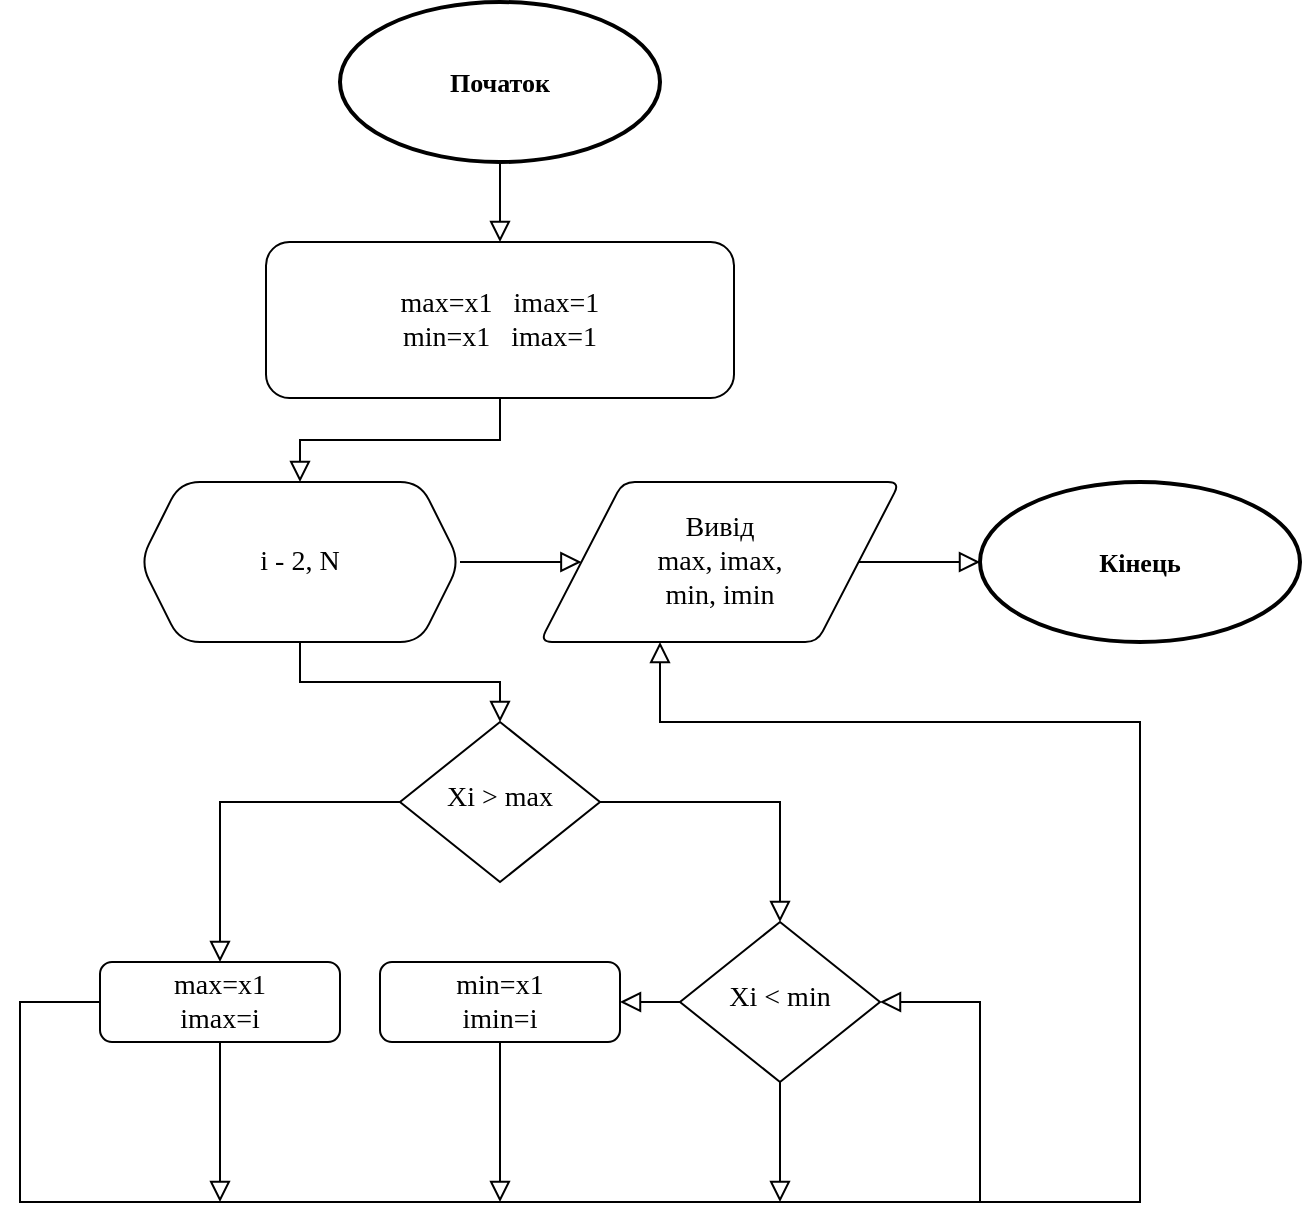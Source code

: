 <mxfile version="14.4.4" type="github">
  <diagram id="C5RBs43oDa-KdzZeNtuy" name="Page-1">
    <mxGraphModel dx="1199" dy="624" grid="1" gridSize="10" guides="1" tooltips="1" connect="1" arrows="1" fold="1" page="1" pageScale="1" pageWidth="800" pageHeight="1000" math="0" shadow="0">
      <root>
        <mxCell id="WIyWlLk6GJQsqaUBKTNV-0" />
        <mxCell id="WIyWlLk6GJQsqaUBKTNV-1" parent="WIyWlLk6GJQsqaUBKTNV-0" />
        <mxCell id="WIyWlLk6GJQsqaUBKTNV-2" value="" style="rounded=0;html=1;jettySize=auto;orthogonalLoop=1;fontSize=11;endArrow=block;endFill=0;endSize=8;strokeWidth=1;shadow=0;labelBackgroundColor=none;edgeStyle=orthogonalEdgeStyle;entryX=0.5;entryY=0;entryDx=0;entryDy=0;" parent="WIyWlLk6GJQsqaUBKTNV-1" source="WIyWlLk6GJQsqaUBKTNV-3" target="QRq6WLCsMnN_rYqQwL6p-9" edge="1">
          <mxGeometry relative="1" as="geometry" />
        </mxCell>
        <mxCell id="WIyWlLk6GJQsqaUBKTNV-3" value="&lt;font style=&quot;font-size: 14px&quot; face=&quot;montserrat&quot; data-font-src=&quot;https://fonts.googleapis.com/css?family=montserrat&quot;&gt;max=x1&amp;nbsp; &amp;nbsp;imax=1&lt;br&gt;min=x1&amp;nbsp; &amp;nbsp;imax=1&lt;/font&gt;" style="rounded=1;whiteSpace=wrap;html=1;fontSize=12;glass=0;strokeWidth=1;shadow=0;" parent="WIyWlLk6GJQsqaUBKTNV-1" vertex="1">
          <mxGeometry x="203" y="160" width="234" height="78" as="geometry" />
        </mxCell>
        <mxCell id="WIyWlLk6GJQsqaUBKTNV-4" value="" style="rounded=0;html=1;jettySize=auto;orthogonalLoop=1;fontSize=11;endArrow=block;endFill=0;endSize=8;strokeWidth=1;shadow=0;labelBackgroundColor=none;edgeStyle=orthogonalEdgeStyle;exitX=0.5;exitY=1;exitDx=0;exitDy=0;" parent="WIyWlLk6GJQsqaUBKTNV-1" source="QRq6WLCsMnN_rYqQwL6p-9" target="WIyWlLk6GJQsqaUBKTNV-10" edge="1">
          <mxGeometry y="20" relative="1" as="geometry">
            <mxPoint as="offset" />
          </mxGeometry>
        </mxCell>
        <mxCell id="WIyWlLk6GJQsqaUBKTNV-5" value="" style="edgeStyle=orthogonalEdgeStyle;rounded=0;html=1;jettySize=auto;orthogonalLoop=1;fontSize=11;endArrow=block;endFill=0;endSize=8;strokeWidth=1;shadow=0;labelBackgroundColor=none;exitX=1;exitY=0.5;exitDx=0;exitDy=0;entryX=0;entryY=0.5;entryDx=0;entryDy=0;" parent="WIyWlLk6GJQsqaUBKTNV-1" source="QRq6WLCsMnN_rYqQwL6p-9" target="QRq6WLCsMnN_rYqQwL6p-6" edge="1">
          <mxGeometry y="10" relative="1" as="geometry">
            <mxPoint as="offset" />
          </mxGeometry>
        </mxCell>
        <mxCell id="WIyWlLk6GJQsqaUBKTNV-8" value="" style="rounded=0;html=1;jettySize=auto;orthogonalLoop=1;fontSize=11;endArrow=block;endFill=0;endSize=8;strokeWidth=1;shadow=0;labelBackgroundColor=none;edgeStyle=orthogonalEdgeStyle;" parent="WIyWlLk6GJQsqaUBKTNV-1" source="WIyWlLk6GJQsqaUBKTNV-10" target="WIyWlLk6GJQsqaUBKTNV-11" edge="1">
          <mxGeometry x="-0.294" y="20" relative="1" as="geometry">
            <mxPoint as="offset" />
          </mxGeometry>
        </mxCell>
        <mxCell id="WIyWlLk6GJQsqaUBKTNV-9" value="" style="edgeStyle=orthogonalEdgeStyle;rounded=0;html=1;jettySize=auto;orthogonalLoop=1;fontSize=11;endArrow=block;endFill=0;endSize=8;strokeWidth=1;shadow=0;labelBackgroundColor=none;entryX=0.5;entryY=0;entryDx=0;entryDy=0;" parent="WIyWlLk6GJQsqaUBKTNV-1" source="WIyWlLk6GJQsqaUBKTNV-10" target="QRq6WLCsMnN_rYqQwL6p-17" edge="1">
          <mxGeometry y="10" relative="1" as="geometry">
            <mxPoint as="offset" />
          </mxGeometry>
        </mxCell>
        <mxCell id="WIyWlLk6GJQsqaUBKTNV-10" value="&lt;font face=&quot;montserrat&quot; data-font-src=&quot;https://fonts.googleapis.com/css?family=montserrat&quot; style=&quot;font-size: 14px&quot;&gt;Xi &amp;gt; max&lt;/font&gt;" style="rhombus;whiteSpace=wrap;html=1;shadow=0;fontFamily=Helvetica;fontSize=12;align=center;strokeWidth=1;spacing=6;spacingTop=-4;" parent="WIyWlLk6GJQsqaUBKTNV-1" vertex="1">
          <mxGeometry x="270" y="400" width="100" height="80" as="geometry" />
        </mxCell>
        <mxCell id="WIyWlLk6GJQsqaUBKTNV-11" value="&lt;font face=&quot;montserrat&quot; data-font-src=&quot;https://fonts.googleapis.com/css?family=montserrat&quot; style=&quot;font-size: 14px&quot;&gt;max=x1&lt;br&gt;imax=i&lt;br&gt;&lt;/font&gt;" style="rounded=1;whiteSpace=wrap;html=1;fontSize=12;glass=0;strokeWidth=1;shadow=0;" parent="WIyWlLk6GJQsqaUBKTNV-1" vertex="1">
          <mxGeometry x="120" y="520" width="120" height="40" as="geometry" />
        </mxCell>
        <mxCell id="QRq6WLCsMnN_rYqQwL6p-1" value="&lt;h4&gt;&lt;font face=&quot;montserrat&quot; data-font-src=&quot;https://fonts.googleapis.com/css?family=montserrat&quot; style=&quot;font-size: 13px&quot;&gt;Початок&lt;/font&gt;&lt;/h4&gt;" style="strokeWidth=2;html=1;shape=mxgraph.flowchart.start_1;whiteSpace=wrap;" vertex="1" parent="WIyWlLk6GJQsqaUBKTNV-1">
          <mxGeometry x="240" y="40" width="160" height="80" as="geometry" />
        </mxCell>
        <mxCell id="QRq6WLCsMnN_rYqQwL6p-3" value="" style="rounded=0;html=1;jettySize=auto;orthogonalLoop=1;fontSize=11;endArrow=block;endFill=0;endSize=8;strokeWidth=1;shadow=0;labelBackgroundColor=none;edgeStyle=orthogonalEdgeStyle;exitX=0.5;exitY=1;exitDx=0;exitDy=0;exitPerimeter=0;" edge="1" parent="WIyWlLk6GJQsqaUBKTNV-1" source="QRq6WLCsMnN_rYqQwL6p-1">
          <mxGeometry relative="1" as="geometry">
            <mxPoint x="390" y="150" as="sourcePoint" />
            <mxPoint x="320" y="160" as="targetPoint" />
          </mxGeometry>
        </mxCell>
        <mxCell id="QRq6WLCsMnN_rYqQwL6p-6" value="&lt;font style=&quot;font-size: 14px&quot; face=&quot;montserrat&quot; data-font-src=&quot;https://fonts.googleapis.com/css?family=montserrat&quot;&gt;Вивід&lt;br&gt;max, imax,&lt;br&gt;min, imin&lt;/font&gt;" style="shape=parallelogram;html=1;strokeWidth=1;perimeter=parallelogramPerimeter;whiteSpace=wrap;rounded=1;arcSize=12;size=0.23;" vertex="1" parent="WIyWlLk6GJQsqaUBKTNV-1">
          <mxGeometry x="340" y="280" width="180" height="80" as="geometry" />
        </mxCell>
        <mxCell id="QRq6WLCsMnN_rYqQwL6p-9" value="&lt;font face=&quot;montserrat&quot; data-font-src=&quot;https://fonts.googleapis.com/css?family=montserrat&quot; style=&quot;font-size: 14px&quot;&gt;i - 2, N&lt;/font&gt;" style="shape=hexagon;perimeter=hexagonPerimeter2;whiteSpace=wrap;html=1;fixedSize=1;strokeWidth=1;rounded=1;shadow=0;sketch=0;" vertex="1" parent="WIyWlLk6GJQsqaUBKTNV-1">
          <mxGeometry x="140" y="280" width="160" height="80" as="geometry" />
        </mxCell>
        <mxCell id="QRq6WLCsMnN_rYqQwL6p-10" value="&lt;font face=&quot;montserrat&quot; data-font-src=&quot;https://fonts.googleapis.com/css?family=montserrat&quot; style=&quot;font-size: 14px&quot;&gt;min=x1&lt;br&gt;imin=i&lt;br&gt;&lt;/font&gt;" style="rounded=1;whiteSpace=wrap;html=1;fontSize=12;glass=0;strokeWidth=1;shadow=0;" vertex="1" parent="WIyWlLk6GJQsqaUBKTNV-1">
          <mxGeometry x="260" y="520" width="120" height="40" as="geometry" />
        </mxCell>
        <mxCell id="QRq6WLCsMnN_rYqQwL6p-12" value="" style="edgeStyle=orthogonalEdgeStyle;rounded=0;html=1;jettySize=auto;orthogonalLoop=1;fontSize=11;endArrow=block;endFill=0;endSize=8;strokeWidth=1;shadow=0;labelBackgroundColor=none;exitX=0;exitY=0.5;exitDx=0;exitDy=0;entryX=1;entryY=0.5;entryDx=0;entryDy=0;" edge="1" parent="WIyWlLk6GJQsqaUBKTNV-1" source="QRq6WLCsMnN_rYqQwL6p-17" target="QRq6WLCsMnN_rYqQwL6p-10">
          <mxGeometry y="10" relative="1" as="geometry">
            <mxPoint as="offset" />
            <mxPoint x="420.06" y="330" as="sourcePoint" />
            <mxPoint x="500.76" y="330" as="targetPoint" />
          </mxGeometry>
        </mxCell>
        <mxCell id="QRq6WLCsMnN_rYqQwL6p-13" value="" style="edgeStyle=orthogonalEdgeStyle;rounded=0;html=1;jettySize=auto;orthogonalLoop=1;fontSize=11;endArrow=block;endFill=0;endSize=8;strokeWidth=1;shadow=0;labelBackgroundColor=none;exitX=0;exitY=0.5;exitDx=0;exitDy=0;entryX=1;entryY=0.5;entryDx=0;entryDy=0;" edge="1" parent="WIyWlLk6GJQsqaUBKTNV-1" source="WIyWlLk6GJQsqaUBKTNV-11" target="QRq6WLCsMnN_rYqQwL6p-17">
          <mxGeometry y="10" relative="1" as="geometry">
            <mxPoint as="offset" />
            <mxPoint x="440.06" y="550.0" as="sourcePoint" />
            <mxPoint x="540.06" y="630" as="targetPoint" />
            <Array as="points">
              <mxPoint x="80" y="540" />
              <mxPoint x="80" y="640" />
              <mxPoint x="560" y="640" />
              <mxPoint x="560" y="540" />
            </Array>
          </mxGeometry>
        </mxCell>
        <mxCell id="QRq6WLCsMnN_rYqQwL6p-14" value="" style="edgeStyle=orthogonalEdgeStyle;rounded=0;html=1;jettySize=auto;orthogonalLoop=1;fontSize=11;endArrow=block;endFill=0;endSize=8;strokeWidth=1;shadow=0;labelBackgroundColor=none;exitX=0.5;exitY=1;exitDx=0;exitDy=0;" edge="1" parent="WIyWlLk6GJQsqaUBKTNV-1" source="QRq6WLCsMnN_rYqQwL6p-10">
          <mxGeometry y="10" relative="1" as="geometry">
            <mxPoint as="offset" />
            <mxPoint x="330.06" y="600" as="sourcePoint" />
            <mxPoint x="320" y="640" as="targetPoint" />
            <Array as="points">
              <mxPoint x="320" y="640" />
            </Array>
          </mxGeometry>
        </mxCell>
        <mxCell id="QRq6WLCsMnN_rYqQwL6p-15" value="" style="edgeStyle=orthogonalEdgeStyle;rounded=0;html=1;jettySize=auto;orthogonalLoop=1;fontSize=11;endArrow=block;endFill=0;endSize=8;strokeWidth=1;shadow=0;labelBackgroundColor=none;exitX=0.5;exitY=1;exitDx=0;exitDy=0;" edge="1" parent="WIyWlLk6GJQsqaUBKTNV-1" source="WIyWlLk6GJQsqaUBKTNV-11">
          <mxGeometry y="10" relative="1" as="geometry">
            <mxPoint as="offset" />
            <mxPoint x="169.56" y="600" as="sourcePoint" />
            <mxPoint x="180" y="640" as="targetPoint" />
            <Array as="points">
              <mxPoint x="180" y="640" />
            </Array>
          </mxGeometry>
        </mxCell>
        <mxCell id="QRq6WLCsMnN_rYqQwL6p-16" value="" style="edgeStyle=orthogonalEdgeStyle;rounded=0;html=1;jettySize=auto;orthogonalLoop=1;fontSize=11;endArrow=block;endFill=0;endSize=8;strokeWidth=1;shadow=0;labelBackgroundColor=none;exitX=0.5;exitY=1;exitDx=0;exitDy=0;" edge="1" parent="WIyWlLk6GJQsqaUBKTNV-1" source="QRq6WLCsMnN_rYqQwL6p-17">
          <mxGeometry y="10" relative="1" as="geometry">
            <mxPoint as="offset" />
            <mxPoint x="460.06" y="570" as="sourcePoint" />
            <mxPoint x="460" y="640" as="targetPoint" />
            <Array as="points">
              <mxPoint x="460" y="640" />
            </Array>
          </mxGeometry>
        </mxCell>
        <mxCell id="QRq6WLCsMnN_rYqQwL6p-17" value="&lt;span style=&quot;font-family: &amp;#34;montserrat&amp;#34; ; font-size: 14px&quot;&gt;Xi &amp;lt; min&lt;/span&gt;" style="rhombus;whiteSpace=wrap;html=1;shadow=0;fontFamily=Helvetica;fontSize=12;align=center;strokeWidth=1;spacing=6;spacingTop=-4;" vertex="1" parent="WIyWlLk6GJQsqaUBKTNV-1">
          <mxGeometry x="410" y="500" width="100" height="80" as="geometry" />
        </mxCell>
        <mxCell id="QRq6WLCsMnN_rYqQwL6p-20" value="&lt;h4&gt;&lt;font face=&quot;montserrat&quot;&gt;&lt;span style=&quot;font-size: 13px&quot;&gt;Кінець&lt;/span&gt;&lt;/font&gt;&lt;/h4&gt;" style="strokeWidth=2;html=1;shape=mxgraph.flowchart.start_1;whiteSpace=wrap;" vertex="1" parent="WIyWlLk6GJQsqaUBKTNV-1">
          <mxGeometry x="560" y="280" width="160" height="80" as="geometry" />
        </mxCell>
        <mxCell id="QRq6WLCsMnN_rYqQwL6p-21" value="" style="edgeStyle=orthogonalEdgeStyle;rounded=0;html=1;jettySize=auto;orthogonalLoop=1;fontSize=11;endArrow=block;endFill=0;endSize=8;strokeWidth=1;shadow=0;labelBackgroundColor=none;exitX=1;exitY=0.5;exitDx=0;exitDy=0;" edge="1" parent="WIyWlLk6GJQsqaUBKTNV-1" source="QRq6WLCsMnN_rYqQwL6p-6" target="QRq6WLCsMnN_rYqQwL6p-20">
          <mxGeometry y="10" relative="1" as="geometry">
            <mxPoint as="offset" />
            <mxPoint x="310.0" y="330" as="sourcePoint" />
            <mxPoint x="370.7" y="330" as="targetPoint" />
          </mxGeometry>
        </mxCell>
        <mxCell id="QRq6WLCsMnN_rYqQwL6p-22" value="" style="edgeStyle=orthogonalEdgeStyle;rounded=0;html=1;jettySize=auto;orthogonalLoop=1;fontSize=11;endArrow=block;endFill=0;endSize=8;strokeWidth=1;shadow=0;labelBackgroundColor=none;" edge="1" parent="WIyWlLk6GJQsqaUBKTNV-1">
          <mxGeometry y="10" relative="1" as="geometry">
            <mxPoint as="offset" />
            <mxPoint x="560" y="640" as="sourcePoint" />
            <mxPoint x="400" y="360" as="targetPoint" />
            <Array as="points">
              <mxPoint x="640" y="640" />
              <mxPoint x="640" y="400" />
              <mxPoint x="400" y="400" />
              <mxPoint x="400" y="360" />
            </Array>
          </mxGeometry>
        </mxCell>
      </root>
    </mxGraphModel>
  </diagram>
</mxfile>

